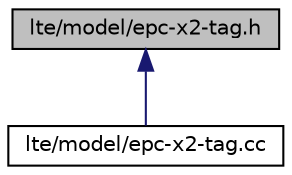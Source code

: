 digraph "lte/model/epc-x2-tag.h"
{
  edge [fontname="Helvetica",fontsize="10",labelfontname="Helvetica",labelfontsize="10"];
  node [fontname="Helvetica",fontsize="10",shape=record];
  Node1 [label="lte/model/epc-x2-tag.h",height=0.2,width=0.4,color="black", fillcolor="grey75", style="filled", fontcolor="black"];
  Node1 -> Node2 [dir="back",color="midnightblue",fontsize="10",style="solid"];
  Node2 [label="lte/model/epc-x2-tag.cc",height=0.2,width=0.4,color="black", fillcolor="white", style="filled",URL="$d1/daf/epc-x2-tag_8cc.html"];
}
